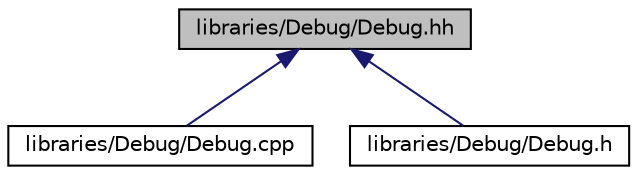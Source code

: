 digraph "libraries/Debug/Debug.hh"
{
  edge [fontname="Helvetica",fontsize="10",labelfontname="Helvetica",labelfontsize="10"];
  node [fontname="Helvetica",fontsize="10",shape=record];
  Node1 [label="libraries/Debug/Debug.hh",height=0.2,width=0.4,color="black", fillcolor="grey75", style="filled", fontcolor="black"];
  Node1 -> Node2 [dir="back",color="midnightblue",fontsize="10",style="solid",fontname="Helvetica"];
  Node2 [label="libraries/Debug/Debug.cpp",height=0.2,width=0.4,color="black", fillcolor="white", style="filled",URL="$df/d66/Debug_8cpp.html"];
  Node1 -> Node3 [dir="back",color="midnightblue",fontsize="10",style="solid",fontname="Helvetica"];
  Node3 [label="libraries/Debug/Debug.h",height=0.2,width=0.4,color="black", fillcolor="white", style="filled",URL="$d4/deb/Debug_8h.html"];
}
